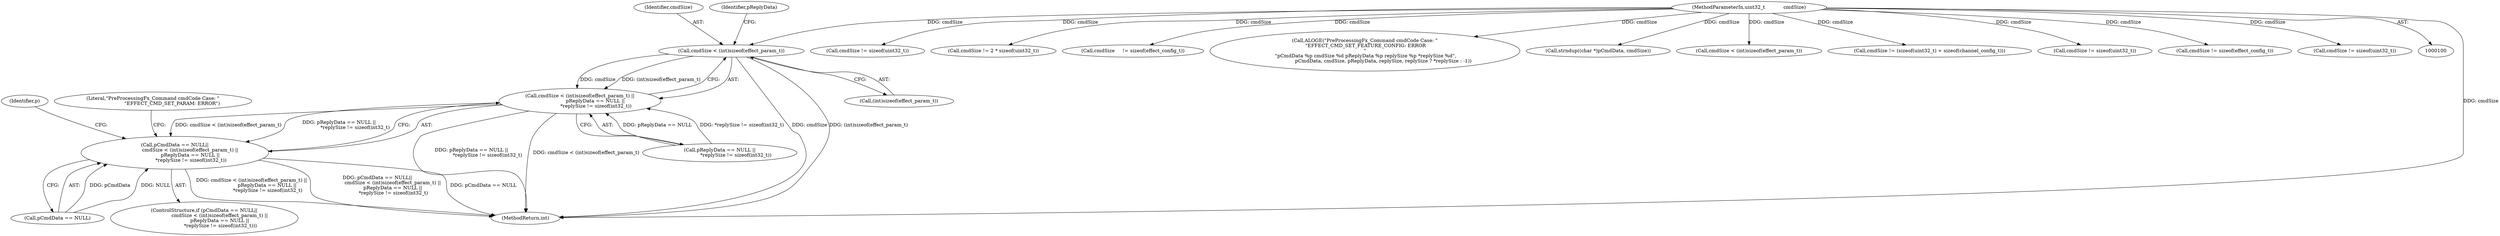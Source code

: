 digraph "1_Android_aeea52da00d210587fb3ed895de3d5f2e0264c88_9@del" {
"1000471" [label="(Call,cmdSize < (int)sizeof(effect_param_t))"];
"1000103" [label="(MethodParameterIn,uint32_t            cmdSize)"];
"1000470" [label="(Call,cmdSize < (int)sizeof(effect_param_t) ||\n                    pReplyData == NULL ||\n                     *replySize != sizeof(int32_t))"];
"1000466" [label="(Call,pCmdData == NULL||\n                    cmdSize < (int)sizeof(effect_param_t) ||\n                    pReplyData == NULL ||\n                     *replySize != sizeof(int32_t))"];
"1000597" [label="(Call,cmdSize != sizeof(uint32_t))"];
"1000470" [label="(Call,cmdSize < (int)sizeof(effect_param_t) ||\n                    pReplyData == NULL ||\n                     *replySize != sizeof(int32_t))"];
"1000494" [label="(Identifier,p)"];
"1000856" [label="(Call,cmdSize != 2 * sizeof(uint32_t))"];
"1000477" [label="(Call,pReplyData == NULL ||\n                     *replySize != sizeof(int32_t))"];
"1000467" [label="(Call,pCmdData == NULL)"];
"1001295" [label="(MethodReturn,int)"];
"1000166" [label="(Call,cmdSize     != sizeof(effect_config_t))"];
"1000472" [label="(Identifier,cmdSize)"];
"1000465" [label="(ControlStructure,if (pCmdData == NULL||\n                    cmdSize < (int)sizeof(effect_param_t) ||\n                    pReplyData == NULL ||\n                     *replySize != sizeof(int32_t)))"];
"1001159" [label="(Call,ALOGE(\"PreProcessingFx_Command cmdCode Case: \"\n \"EFFECT_CMD_SET_FEATURE_CONFIG: ERROR\n\"\n \"pCmdData %p cmdSize %d pReplyData %p replySize %p *replySize %d\",\n                        pCmdData, cmdSize, pReplyData, replySize, replySize ? *replySize : -1))"];
"1000750" [label="(Call,strndup((char *)pCmdData, cmdSize))"];
"1000103" [label="(MethodParameterIn,uint32_t            cmdSize)"];
"1000367" [label="(Call,cmdSize < (int)sizeof(effect_param_t))"];
"1000479" [label="(Identifier,pReplyData)"];
"1001138" [label="(Call,cmdSize != (sizeof(uint32_t) + sizeof(channel_config_t)))"];
"1000471" [label="(Call,cmdSize < (int)sizeof(effect_param_t))"];
"1000466" [label="(Call,pCmdData == NULL||\n                    cmdSize < (int)sizeof(effect_param_t) ||\n                    pReplyData == NULL ||\n                     *replySize != sizeof(int32_t))"];
"1000473" [label="(Call,(int)sizeof(effect_param_t))"];
"1000632" [label="(Call,cmdSize != sizeof(uint32_t))"];
"1000282" [label="(Call,cmdSize != sizeof(effect_config_t))"];
"1000488" [label="(Literal,\"PreProcessingFx_Command cmdCode Case: \"\n                         \"EFFECT_CMD_SET_PARAM: ERROR\")"];
"1001034" [label="(Call,cmdSize != sizeof(uint32_t))"];
"1000471" -> "1000470"  [label="AST: "];
"1000471" -> "1000473"  [label="CFG: "];
"1000472" -> "1000471"  [label="AST: "];
"1000473" -> "1000471"  [label="AST: "];
"1000479" -> "1000471"  [label="CFG: "];
"1000470" -> "1000471"  [label="CFG: "];
"1000471" -> "1001295"  [label="DDG: cmdSize"];
"1000471" -> "1001295"  [label="DDG: (int)sizeof(effect_param_t)"];
"1000471" -> "1000470"  [label="DDG: cmdSize"];
"1000471" -> "1000470"  [label="DDG: (int)sizeof(effect_param_t)"];
"1000103" -> "1000471"  [label="DDG: cmdSize"];
"1000103" -> "1000100"  [label="AST: "];
"1000103" -> "1001295"  [label="DDG: cmdSize"];
"1000103" -> "1000166"  [label="DDG: cmdSize"];
"1000103" -> "1000282"  [label="DDG: cmdSize"];
"1000103" -> "1000367"  [label="DDG: cmdSize"];
"1000103" -> "1000597"  [label="DDG: cmdSize"];
"1000103" -> "1000632"  [label="DDG: cmdSize"];
"1000103" -> "1000750"  [label="DDG: cmdSize"];
"1000103" -> "1000856"  [label="DDG: cmdSize"];
"1000103" -> "1001034"  [label="DDG: cmdSize"];
"1000103" -> "1001138"  [label="DDG: cmdSize"];
"1000103" -> "1001159"  [label="DDG: cmdSize"];
"1000470" -> "1000466"  [label="AST: "];
"1000470" -> "1000477"  [label="CFG: "];
"1000477" -> "1000470"  [label="AST: "];
"1000466" -> "1000470"  [label="CFG: "];
"1000470" -> "1001295"  [label="DDG: pReplyData == NULL ||\n                     *replySize != sizeof(int32_t)"];
"1000470" -> "1001295"  [label="DDG: cmdSize < (int)sizeof(effect_param_t)"];
"1000470" -> "1000466"  [label="DDG: cmdSize < (int)sizeof(effect_param_t)"];
"1000470" -> "1000466"  [label="DDG: pReplyData == NULL ||\n                     *replySize != sizeof(int32_t)"];
"1000477" -> "1000470"  [label="DDG: pReplyData == NULL"];
"1000477" -> "1000470"  [label="DDG: *replySize != sizeof(int32_t)"];
"1000466" -> "1000465"  [label="AST: "];
"1000466" -> "1000467"  [label="CFG: "];
"1000467" -> "1000466"  [label="AST: "];
"1000488" -> "1000466"  [label="CFG: "];
"1000494" -> "1000466"  [label="CFG: "];
"1000466" -> "1001295"  [label="DDG: pCmdData == NULL"];
"1000466" -> "1001295"  [label="DDG: cmdSize < (int)sizeof(effect_param_t) ||\n                    pReplyData == NULL ||\n                     *replySize != sizeof(int32_t)"];
"1000466" -> "1001295"  [label="DDG: pCmdData == NULL||\n                    cmdSize < (int)sizeof(effect_param_t) ||\n                    pReplyData == NULL ||\n                     *replySize != sizeof(int32_t)"];
"1000467" -> "1000466"  [label="DDG: pCmdData"];
"1000467" -> "1000466"  [label="DDG: NULL"];
}

